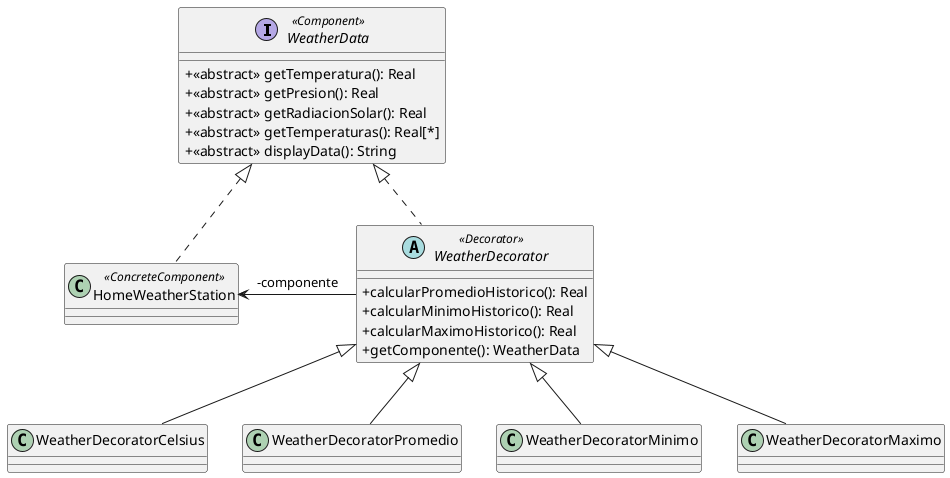 @startuml

skinparam classAttributeIconSize 0

interface WeatherData <<Component>> {
+<<abstract>> getTemperatura(): Real 
+<<abstract>> getPresion(): Real 
+<<abstract>> getRadiacionSolar(): Real 
+<<abstract>> getTemperaturas(): Real[*] 
+<<abstract>> displayData(): String
}

class HomeWeatherStation <<ConcreteComponent>> implements WeatherData {}

abstract class WeatherDecorator <<Decorator>> implements WeatherData {
+calcularPromedioHistorico(): Real
+calcularMinimoHistorico(): Real
+calcularMaximoHistorico(): Real
+getComponente(): WeatherData
}

class WeatherDecoratorCelsius extends WeatherDecorator {}
class WeatherDecoratorPromedio extends WeatherDecorator {}
class WeatherDecoratorMinimo extends WeatherDecorator {}
class WeatherDecoratorMaximo extends WeatherDecorator {}

WeatherDecorator -left-> HomeWeatherStation: -componente

@enduml
